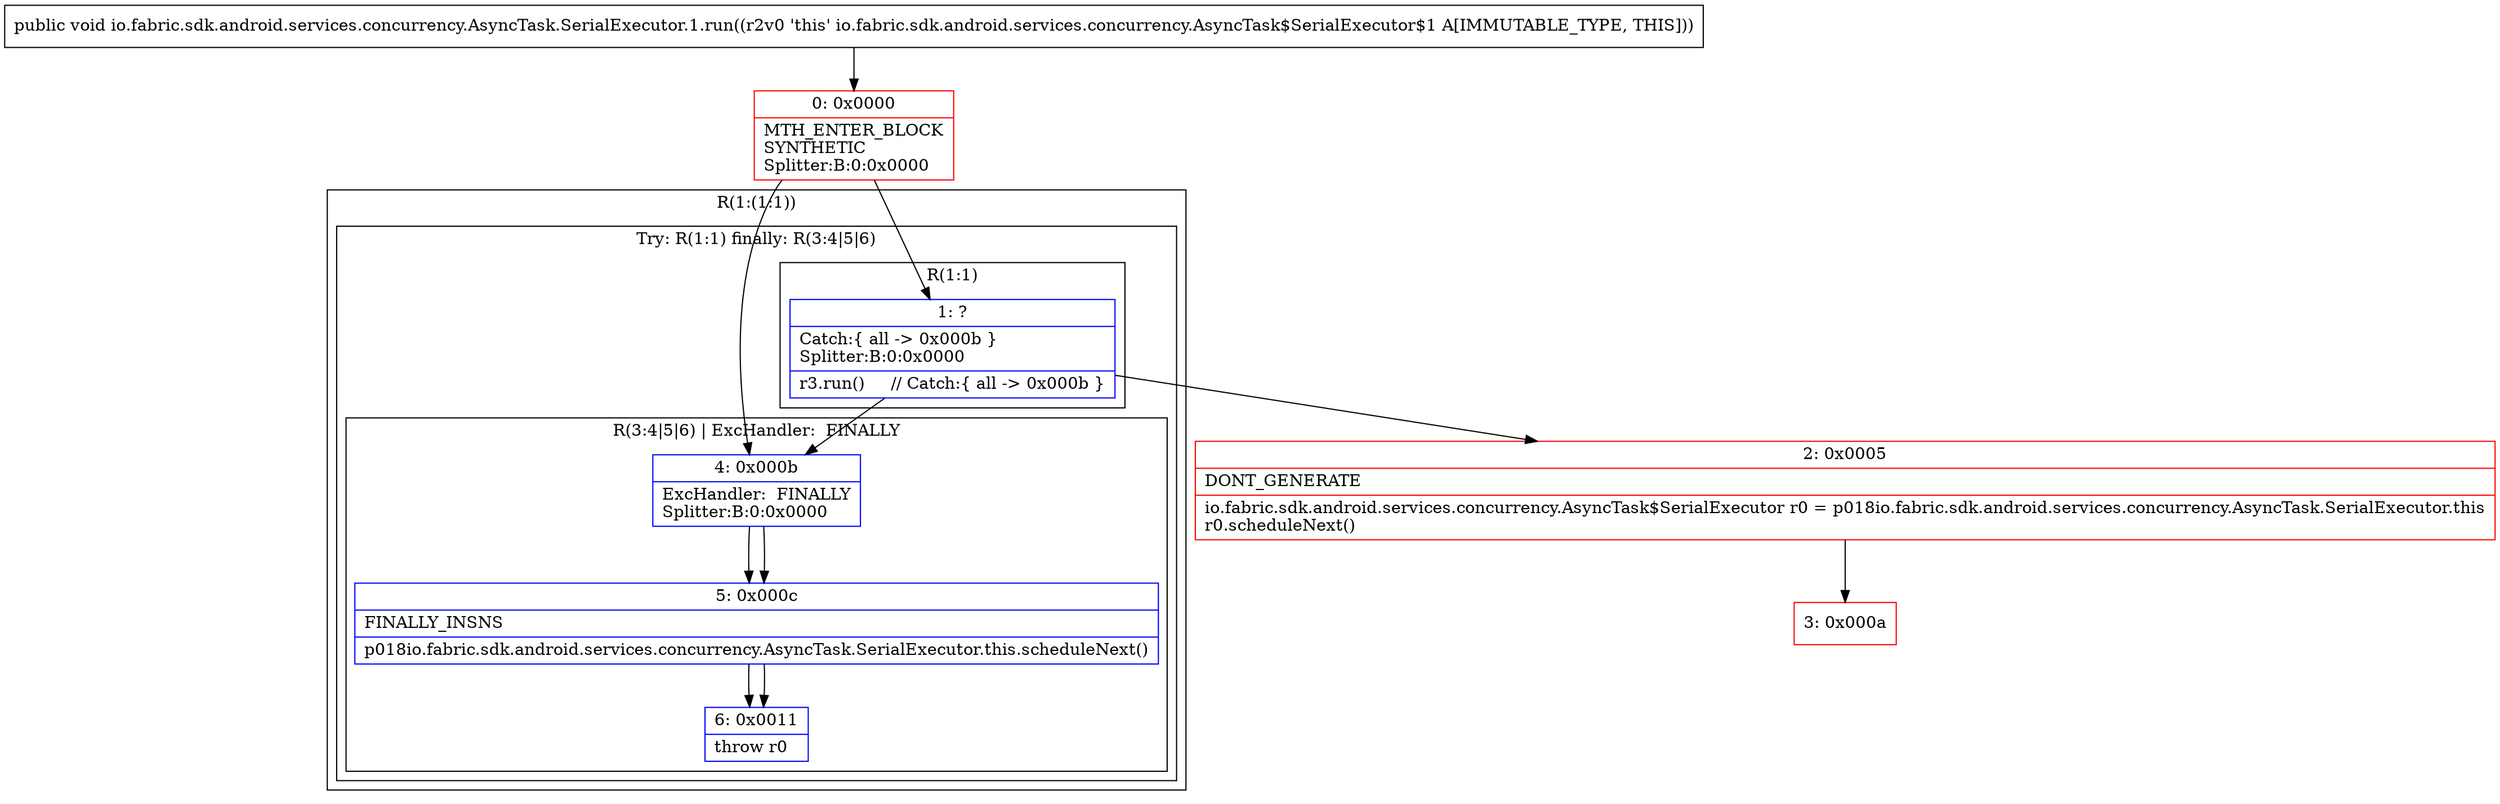 digraph "CFG forio.fabric.sdk.android.services.concurrency.AsyncTask.SerialExecutor.1.run()V" {
subgraph cluster_Region_863004235 {
label = "R(1:(1:1))";
node [shape=record,color=blue];
subgraph cluster_TryCatchRegion_1653454671 {
label = "Try: R(1:1) finally: R(3:4|5|6)";
node [shape=record,color=blue];
subgraph cluster_Region_1269743402 {
label = "R(1:1)";
node [shape=record,color=blue];
Node_1 [shape=record,label="{1\:\ ?|Catch:\{ all \-\> 0x000b \}\lSplitter:B:0:0x0000\l|r3.run()     \/\/ Catch:\{ all \-\> 0x000b \}\l}"];
}
subgraph cluster_Region_496040966 {
label = "R(3:4|5|6) | ExcHandler:  FINALLY\l";
node [shape=record,color=blue];
Node_4 [shape=record,label="{4\:\ 0x000b|ExcHandler:  FINALLY\lSplitter:B:0:0x0000\l}"];
Node_5 [shape=record,label="{5\:\ 0x000c|FINALLY_INSNS\l|p018io.fabric.sdk.android.services.concurrency.AsyncTask.SerialExecutor.this.scheduleNext()\l}"];
Node_6 [shape=record,label="{6\:\ 0x0011|throw r0\l}"];
}
}
}
subgraph cluster_Region_496040966 {
label = "R(3:4|5|6) | ExcHandler:  FINALLY\l";
node [shape=record,color=blue];
Node_4 [shape=record,label="{4\:\ 0x000b|ExcHandler:  FINALLY\lSplitter:B:0:0x0000\l}"];
Node_5 [shape=record,label="{5\:\ 0x000c|FINALLY_INSNS\l|p018io.fabric.sdk.android.services.concurrency.AsyncTask.SerialExecutor.this.scheduleNext()\l}"];
Node_6 [shape=record,label="{6\:\ 0x0011|throw r0\l}"];
}
Node_0 [shape=record,color=red,label="{0\:\ 0x0000|MTH_ENTER_BLOCK\lSYNTHETIC\lSplitter:B:0:0x0000\l}"];
Node_2 [shape=record,color=red,label="{2\:\ 0x0005|DONT_GENERATE\l|io.fabric.sdk.android.services.concurrency.AsyncTask$SerialExecutor r0 = p018io.fabric.sdk.android.services.concurrency.AsyncTask.SerialExecutor.this\lr0.scheduleNext()\l}"];
Node_3 [shape=record,color=red,label="{3\:\ 0x000a}"];
MethodNode[shape=record,label="{public void io.fabric.sdk.android.services.concurrency.AsyncTask.SerialExecutor.1.run((r2v0 'this' io.fabric.sdk.android.services.concurrency.AsyncTask$SerialExecutor$1 A[IMMUTABLE_TYPE, THIS])) }"];
MethodNode -> Node_0;
Node_1 -> Node_2;
Node_1 -> Node_4;
Node_4 -> Node_5;
Node_5 -> Node_6;
Node_4 -> Node_5;
Node_5 -> Node_6;
Node_0 -> Node_1;
Node_0 -> Node_4;
Node_2 -> Node_3;
}

